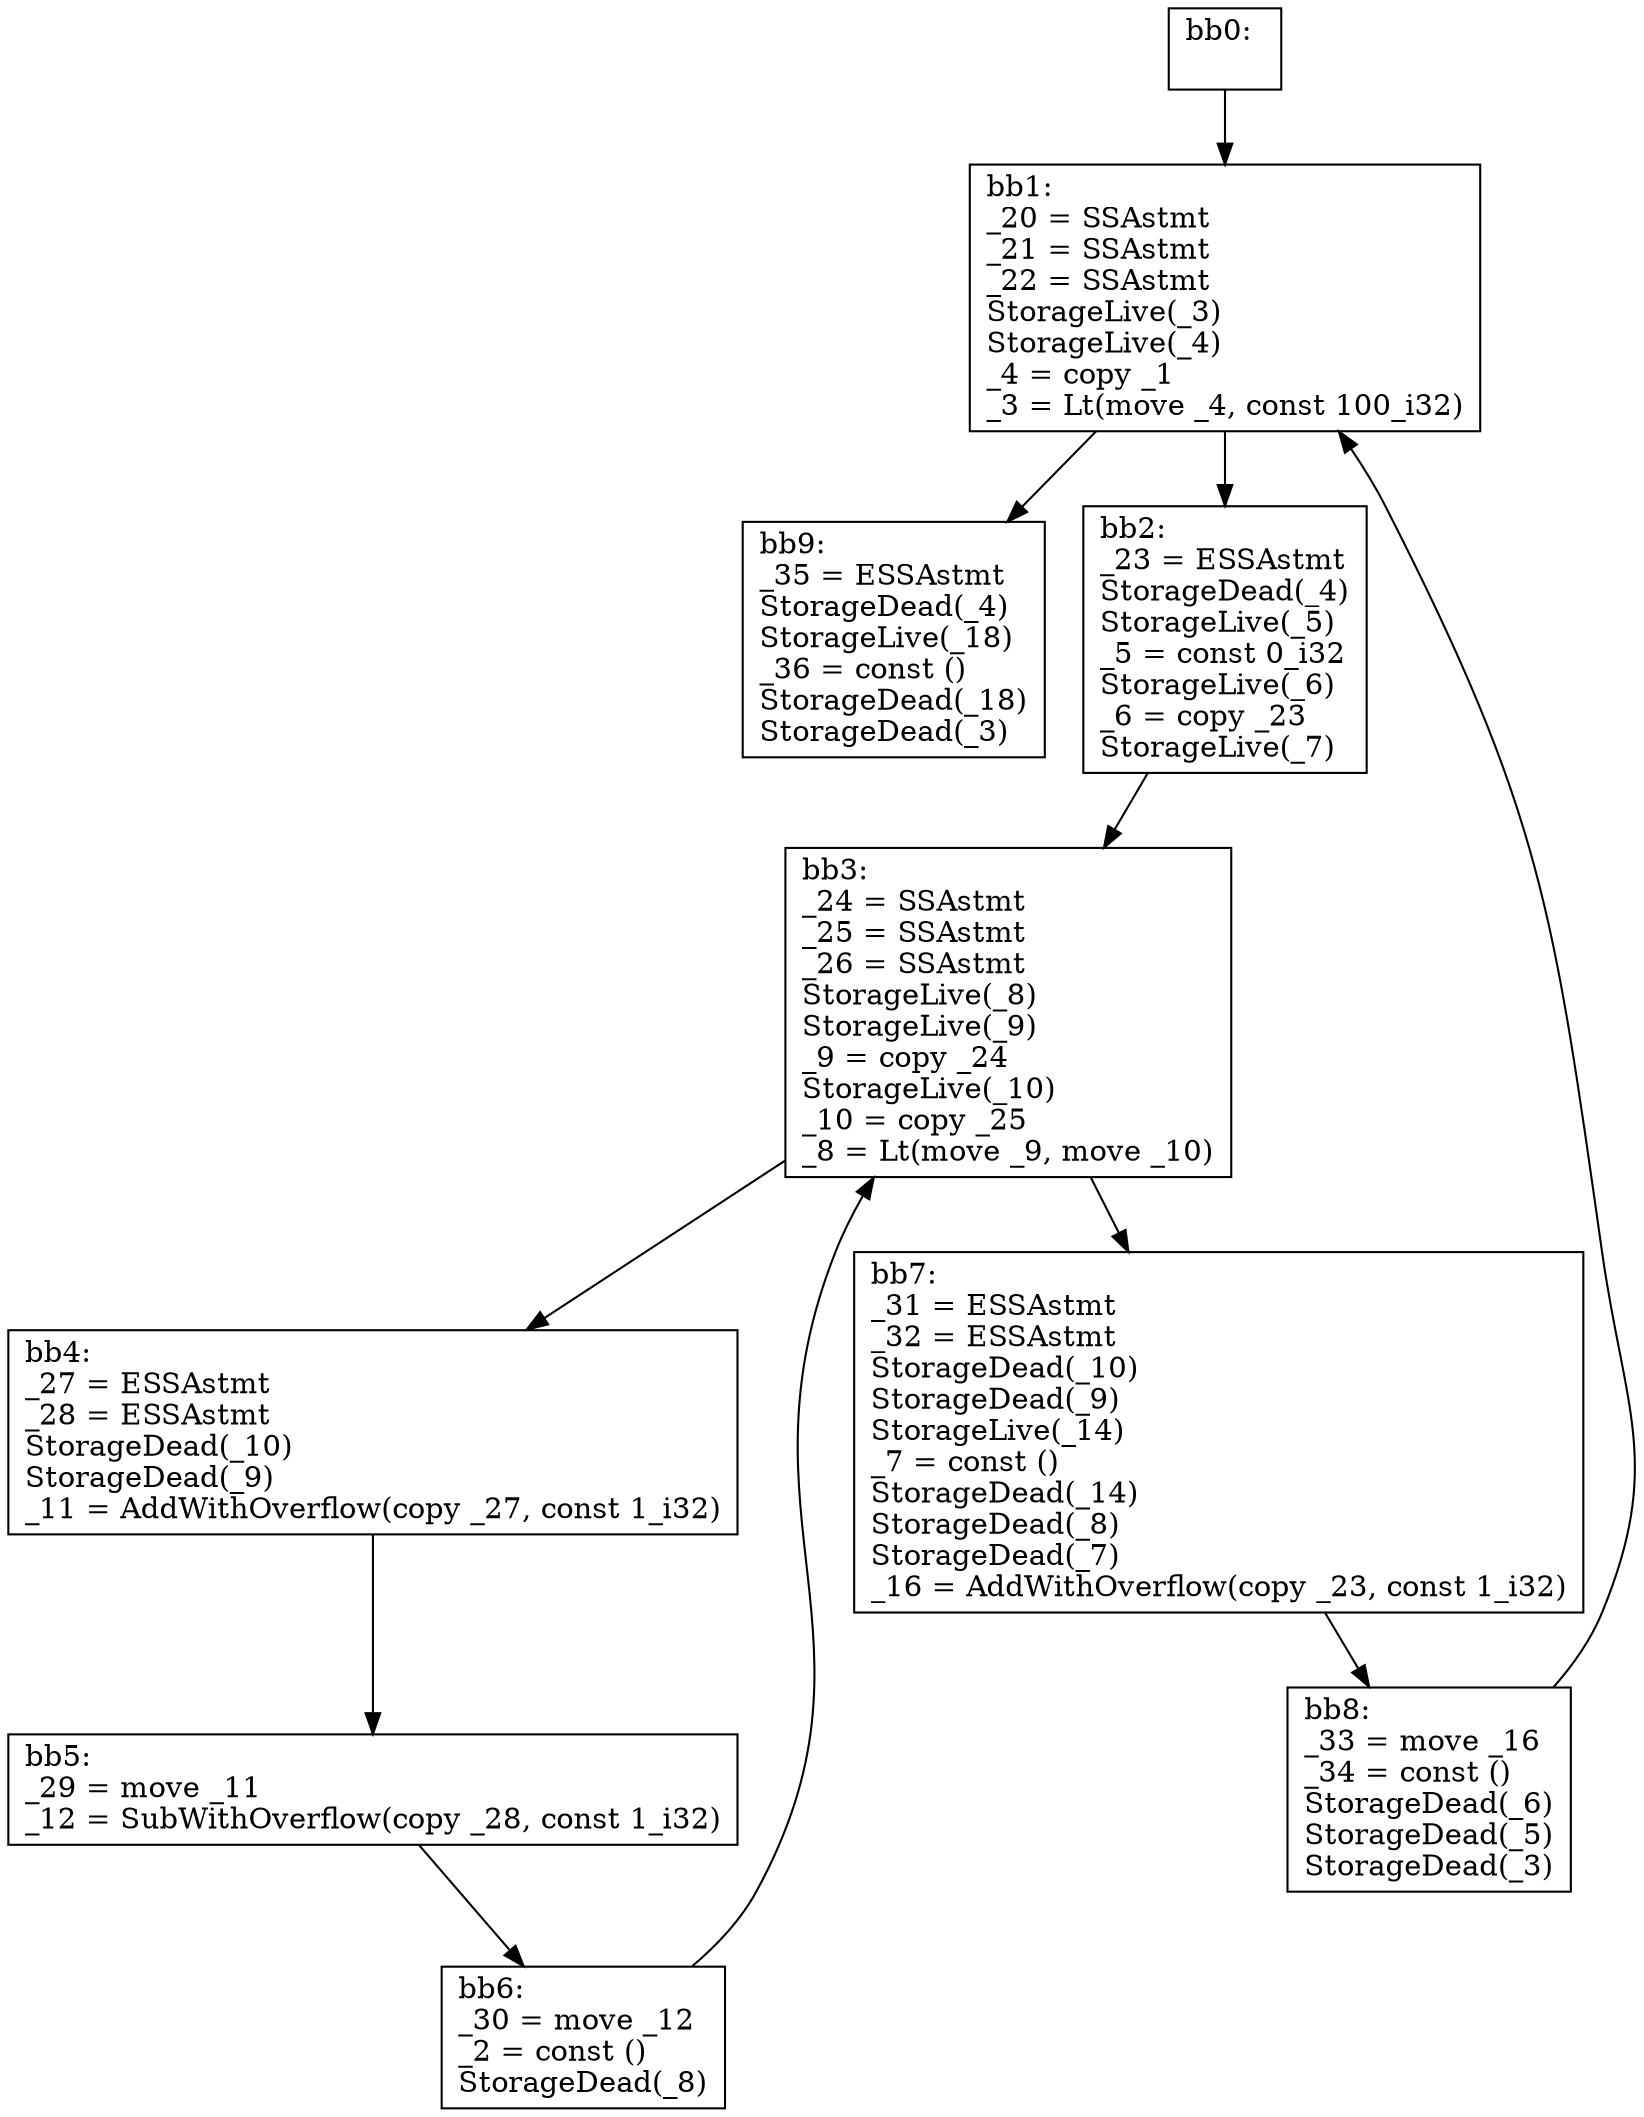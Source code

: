 digraph MIR {
  node [shape=box];
  0 [label="bb0:\l\l"];
  0 -> 1;
  1 [label="bb1:\l_20 = SSAstmt\l_21 = SSAstmt\l_22 = SSAstmt\lStorageLive(_3)\lStorageLive(_4)\l_4 = copy _1\l_3 = Lt(move _4, const 100_i32)\l"];
  1 -> 9;
  1 -> 2;
  2 [label="bb2:\l_23 = ESSAstmt\lStorageDead(_4)\lStorageLive(_5)\l_5 = const 0_i32\lStorageLive(_6)\l_6 = copy _23\lStorageLive(_7)\l"];
  2 -> 3;
  3 [label="bb3:\l_24 = SSAstmt\l_25 = SSAstmt\l_26 = SSAstmt\lStorageLive(_8)\lStorageLive(_9)\l_9 = copy _24\lStorageLive(_10)\l_10 = copy _25\l_8 = Lt(move _9, move _10)\l"];
  3 -> 7;
  3 -> 4;
  4 [label="bb4:\l_27 = ESSAstmt\l_28 = ESSAstmt\lStorageDead(_10)\lStorageDead(_9)\l_11 = AddWithOverflow(copy _27, const 1_i32)\l"];
  4 -> 5;
  5 [label="bb5:\l_29 = move _11\l_12 = SubWithOverflow(copy _28, const 1_i32)\l"];
  5 -> 6;
  6 [label="bb6:\l_30 = move _12\l_2 = const ()\lStorageDead(_8)\l"];
  6 -> 3;
  7 [label="bb7:\l_31 = ESSAstmt\l_32 = ESSAstmt\lStorageDead(_10)\lStorageDead(_9)\lStorageLive(_14)\l_7 = const ()\lStorageDead(_14)\lStorageDead(_8)\lStorageDead(_7)\l_16 = AddWithOverflow(copy _23, const 1_i32)\l"];
  7 -> 8;
  8 [label="bb8:\l_33 = move _16\l_34 = const ()\lStorageDead(_6)\lStorageDead(_5)\lStorageDead(_3)\l"];
  8 -> 1;
  9 [label="bb9:\l_35 = ESSAstmt\lStorageDead(_4)\lStorageLive(_18)\l_36 = const ()\lStorageDead(_18)\lStorageDead(_3)\l"];
}
